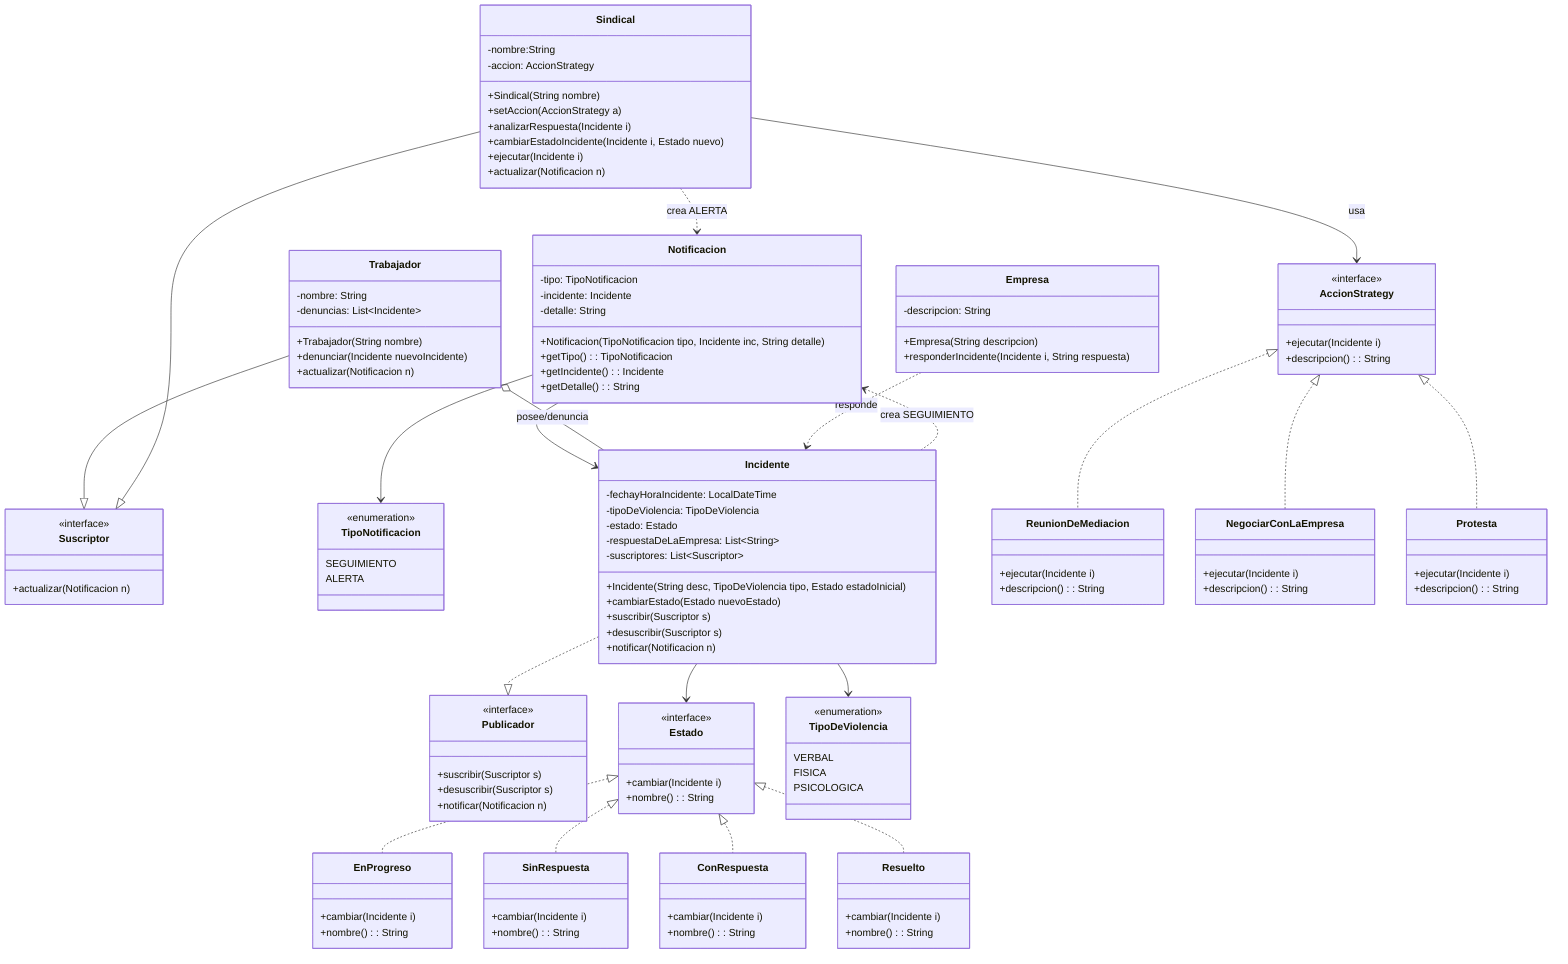 classDiagram
%% ===================== SUSCRIPTORES / OBSERVER =====================
    class Suscriptor{
        <<interface>>
        +actualizar(Notificacion n)
    }

    class Publicador{
        <<interface>>
        +suscribir(Suscriptor s)
        +desuscribir(Suscriptor s)
        +notificar(Notificacion n)
    }

    class Notificacion{
        -tipo: TipoNotificacion
        -incidente: Incidente
        -detalle: String
        +Notificacion(TipoNotificacion tipo, Incidente inc, String detalle)
        +getTipo(): TipoNotificacion
        +getIncidente(): Incidente
        +getDetalle(): String
    }

    class TipoNotificacion{
        <<enumeration>>
        SEGUIMIENTO
        ALERTA
    }

    Notificacion --> TipoNotificacion
    Notificacion --> Incidente

%% ===================== ACTORES =====================
    class Trabajador{
        -nombre: String
        -denuncias: List~Incidente~
        +Trabajador(String nombre)
        +denunciar(Incidente nuevoIncidente)
        +actualizar(Notificacion n)
    }
    Trabajador --|> Suscriptor

    class Sindical{
        -nombre:String
        -accion: AccionStrategy
        +Sindical(String nombre)
        +setAccion(AccionStrategy a)
        +analizarRespuesta(Incidente i)
        +cambiarEstadoIncidente(Incidente i, Estado nuevo)
        +ejecutar(Incidente i)
        +actualizar(Notificacion n)
    }
    Sindical --|> Suscriptor
    Sindical --> AccionStrategy : usa
    Sindical ..> Notificacion : crea ALERTA

%% Trabajador gestiona sus incidentes
    Trabajador o-- Incidente : posee/denuncia

%% ===================== INCIDENTE (SUBJECT/STATE) =====================
    class Incidente{
        -fechayHoraIncidente: LocalDateTime
        -tipoDeViolencia: TipoDeViolencia
        -estado: Estado
        -respuestaDeLaEmpresa: List~String~
        -suscriptores: List~Suscriptor~
        +Incidente(String desc, TipoDeViolencia tipo, Estado estadoInicial)
        +cambiarEstado(Estado nuevoEstado)
        +suscribir(Suscriptor s)
        +desuscribir(Suscriptor s)
        +notificar(Notificacion n)
    }
    Incidente ..|> Publicador
    Incidente --> Estado
    Incidente --> TipoDeViolencia
    Incidente ..> Notificacion : crea SEGUIMIENTO

    class TipoDeViolencia{
        <<enumeration>>
        VERBAL
        FISICA
        PSICOLOGICA
    }

%% ===================== STATE =====================
    class Estado{
        <<interface>>
        +cambiar(Incidente i)
        +nombre(): String
    }
    Estado <|.. EnProgreso
    Estado <|.. SinRespuesta
    Estado <|.. ConRespuesta
    Estado <|.. Resuelto

    class EnProgreso{
        +cambiar(Incidente i)
        +nombre(): String
    }
    class SinRespuesta{
        +cambiar(Incidente i)
        +nombre(): String
    }
    class ConRespuesta{
        +cambiar(Incidente i)
        +nombre(): String
    }
    class Resuelto{
        +cambiar(Incidente i)
        +nombre(): String
    }

%% ===================== STRATEGY (ACCIONES) =====================
    class AccionStrategy{
        <<interface>>
        +ejecutar(Incidente i)
        +descripcion(): String
    }
    AccionStrategy <|.. ReunionDeMediacion
    AccionStrategy <|.. NegociarConLaEmpresa
    AccionStrategy <|.. Protesta

    class ReunionDeMediacion{
        +ejecutar(Incidente i)
        +descripcion(): String
    }
    class NegociarConLaEmpresa{
        +ejecutar(Incidente i)
        +descripcion(): String
    }
    class Protesta{
        +ejecutar(Incidente i)
        +descripcion(): String
    }

%% ===================== EMPRESA =====================
    class Empresa{
        -descripcion: String
        +Empresa(String descripcion)
        +responderIncidente(Incidente i, String respuesta)
    }
    Empresa ..> Incidente : responde